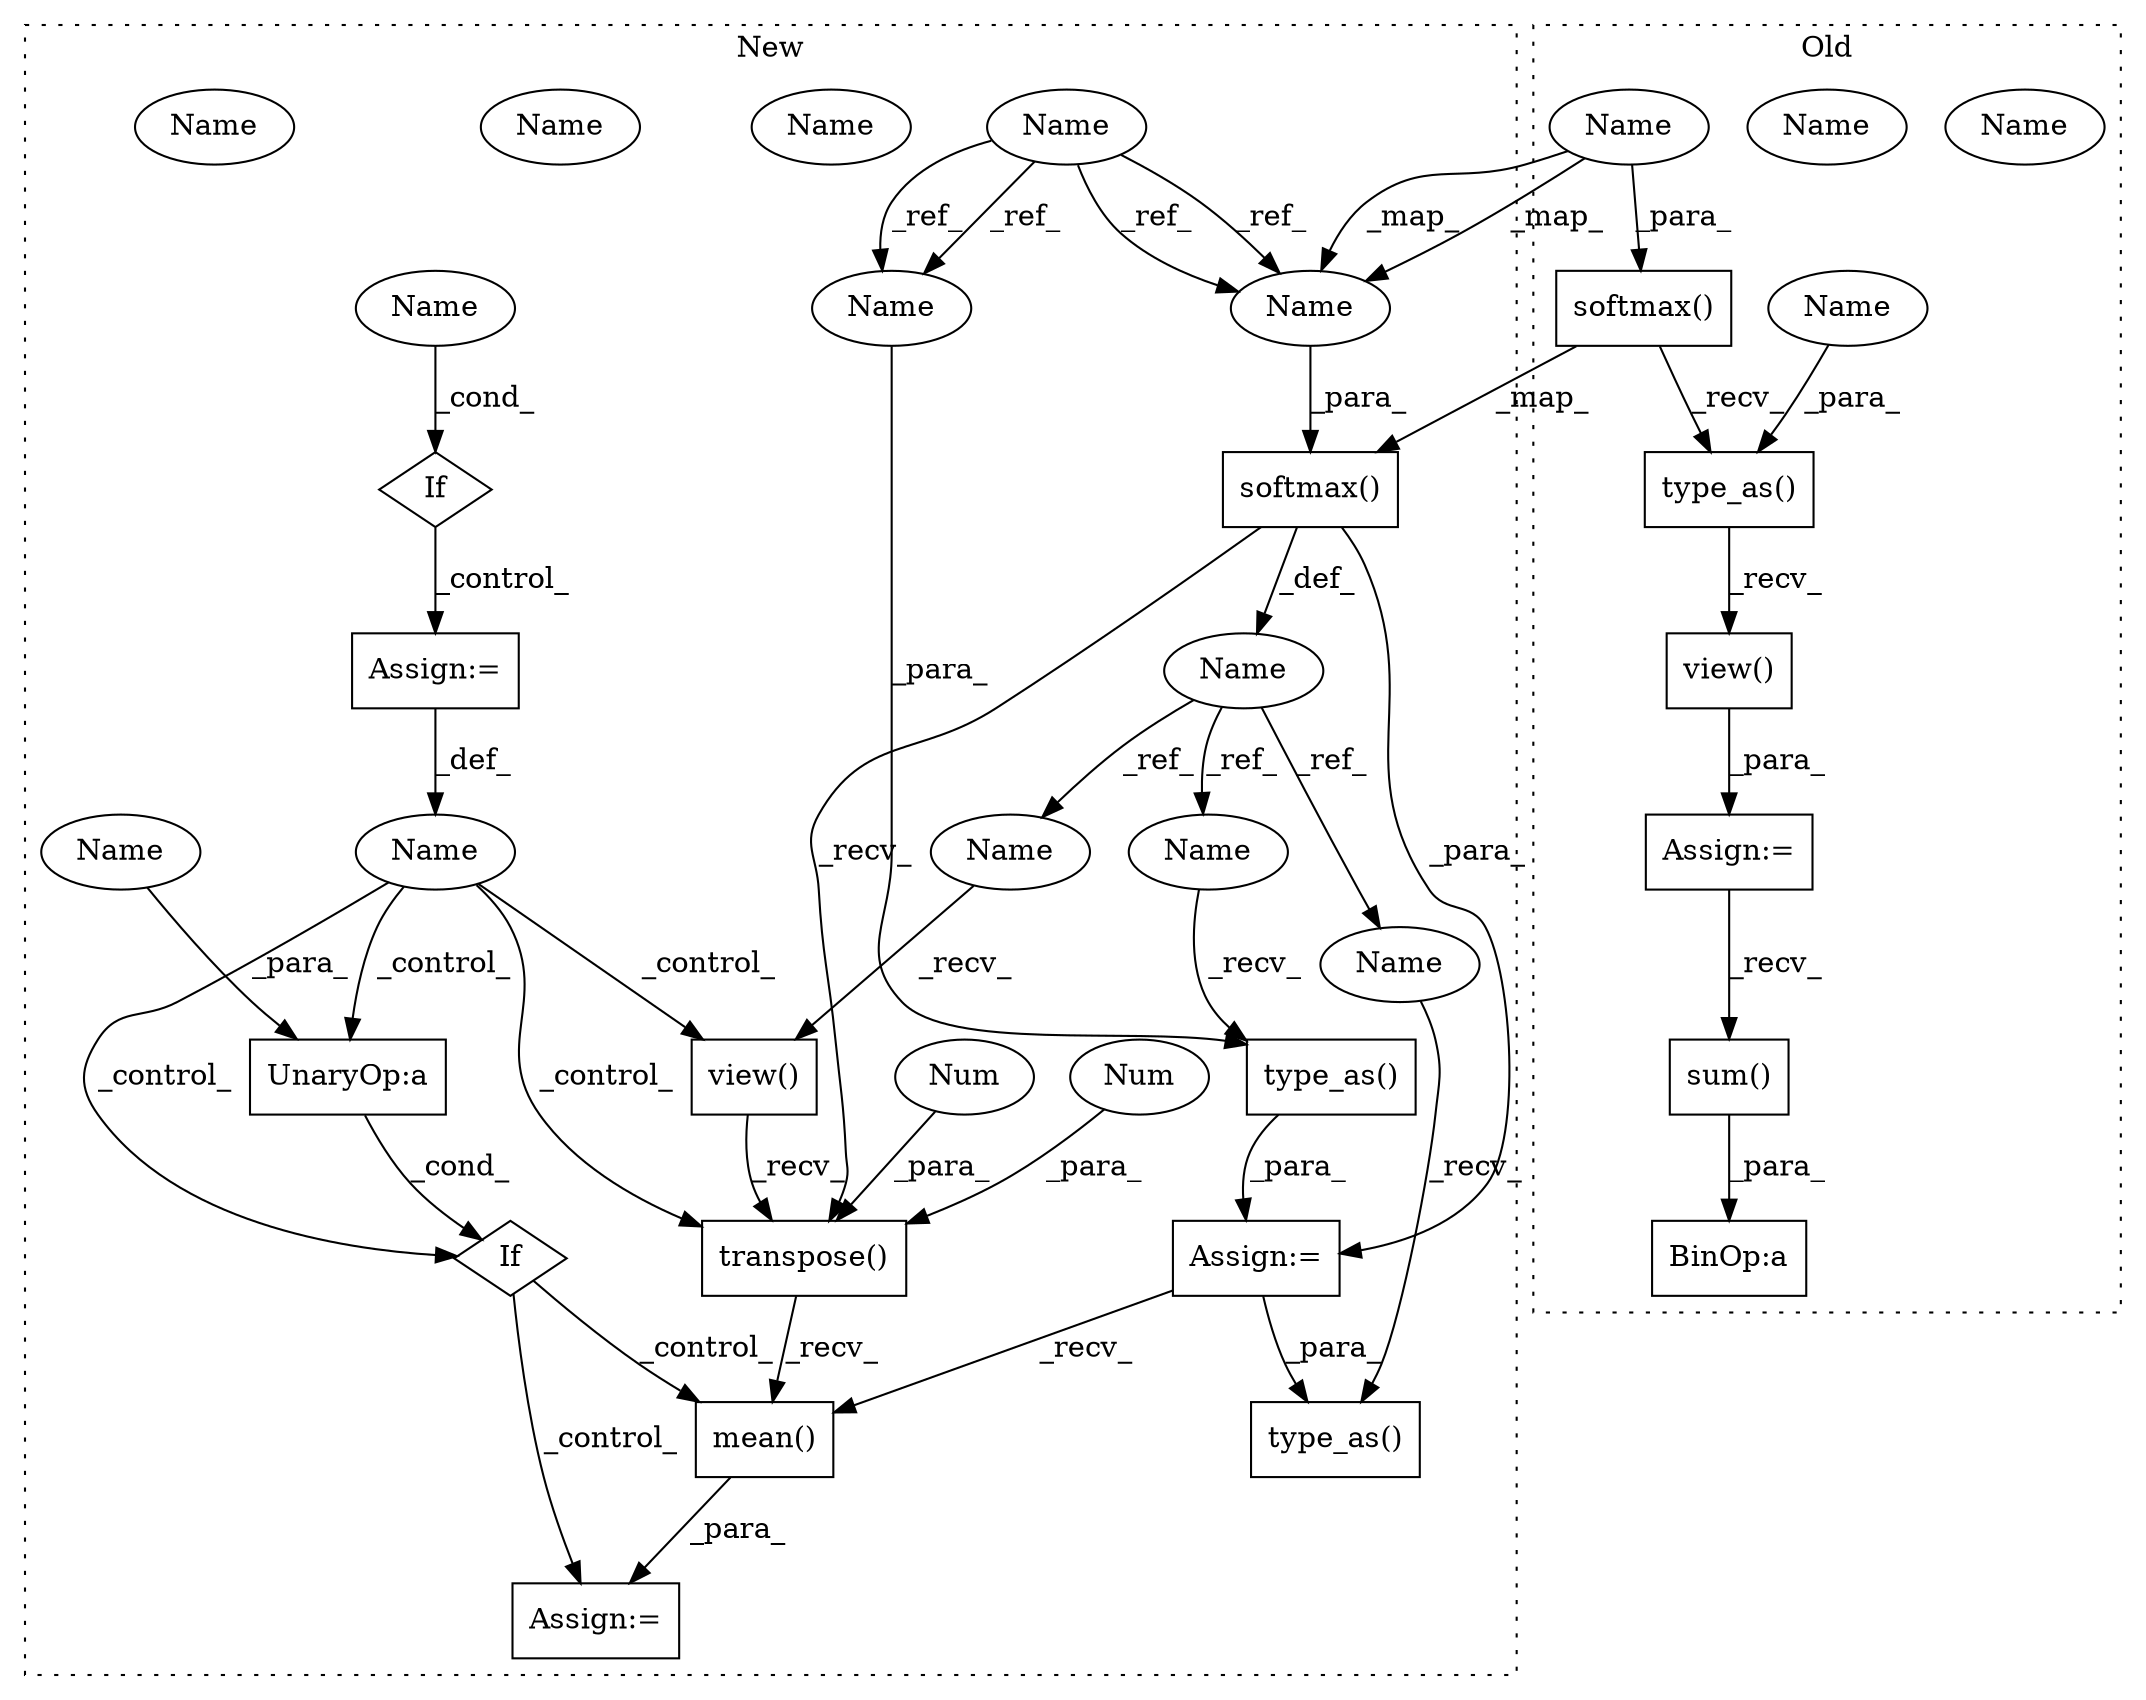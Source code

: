 digraph G {
subgraph cluster0 {
1 [label="sum()" a="75" s="12329" l="23" shape="box"];
5 [label="BinOp:a" a="82" s="12352" l="3" shape="box"];
7 [label="softmax()" a="75" s="11417,11456" l="27,47" shape="box"];
10 [label="type_as()" a="75" s="11417,11524" l="95,1" shape="box"];
14 [label="view()" a="75" s="12245,12300" l="18,1" shape="box"];
24 [label="Assign:=" a="68" s="12242" l="3" shape="box"];
27 [label="Name" a="87" s="11444" l="12" shape="ellipse"];
28 [label="Name" a="87" s="11512" l="12" shape="ellipse"];
33 [label="Name" a="87" s="11444" l="12" shape="ellipse"];
34 [label="Name" a="87" s="11512" l="12" shape="ellipse"];
label = "Old";
style="dotted";
}
subgraph cluster1 {
2 [label="mean()" a="75" s="13203" l="24" shape="box"];
3 [label="Assign:=" a="68" s="13200" l="3" shape="box"];
4 [label="If" a="96" s="13091,13115" l="3,73" shape="diamond"];
6 [label="softmax()" a="75" s="12180,12206" l="14,37" shape="box"];
8 [label="UnaryOp:a" a="61" s="13094" l="21" shape="box"];
9 [label="Name" a="87" s="12014" l="12" shape="ellipse"];
11 [label="type_as()" a="75" s="12339,12378" l="27,1" shape="box"];
12 [label="view()" a="75" s="13000,13061" l="24,1" shape="box"];
13 [label="type_as()" a="75" s="12267,12306" l="27,1" shape="box"];
15 [label="Assign:=" a="68" s="4631" l="3" shape="box"];
16 [label="If" a="96" s="4585,4605" l="3,14" shape="diamond"];
17 [label="Name" a="87" s="4588" l="17" shape="ellipse"];
18 [label="Name" a="87" s="4619" l="12" shape="ellipse"];
19 [label="Name" a="87" s="12159" l="18" shape="ellipse"];
20 [label="transpose()" a="75" s="13000,13077" l="73,1" shape="box"];
21 [label="Num" a="76" s="13076" l="1" shape="ellipse"];
22 [label="Num" a="76" s="13073" l="1" shape="ellipse"];
23 [label="Assign:=" a="68" s="12264" l="3" shape="box"];
25 [label="Name" a="87" s="4588" l="17" shape="ellipse"];
26 [label="Name" a="87" s="13098" l="17" shape="ellipse"];
29 [label="Name" a="87" s="12194" l="12" shape="ellipse"];
30 [label="Name" a="87" s="12294" l="12" shape="ellipse"];
31 [label="Name" a="87" s="12194" l="12" shape="ellipse"];
32 [label="Name" a="87" s="12294" l="12" shape="ellipse"];
35 [label="Name" a="87" s="12339" l="18" shape="ellipse"];
36 [label="Name" a="87" s="12267" l="18" shape="ellipse"];
37 [label="Name" a="87" s="13000" l="18" shape="ellipse"];
label = "New";
style="dotted";
}
1 -> 5 [label="_para_"];
2 -> 3 [label="_para_"];
4 -> 3 [label="_control_"];
4 -> 2 [label="_control_"];
6 -> 20 [label="_recv_"];
6 -> 23 [label="_para_"];
6 -> 19 [label="_def_"];
7 -> 6 [label="_map_"];
7 -> 10 [label="_recv_"];
8 -> 4 [label="_cond_"];
9 -> 31 [label="_ref_"];
9 -> 32 [label="_ref_"];
9 -> 32 [label="_ref_"];
9 -> 31 [label="_ref_"];
10 -> 14 [label="_recv_"];
12 -> 20 [label="_recv_"];
13 -> 23 [label="_para_"];
14 -> 24 [label="_para_"];
15 -> 18 [label="_def_"];
16 -> 15 [label="_control_"];
18 -> 4 [label="_control_"];
18 -> 12 [label="_control_"];
18 -> 20 [label="_control_"];
18 -> 8 [label="_control_"];
19 -> 35 [label="_ref_"];
19 -> 37 [label="_ref_"];
19 -> 36 [label="_ref_"];
20 -> 2 [label="_recv_"];
21 -> 20 [label="_para_"];
22 -> 20 [label="_para_"];
23 -> 11 [label="_para_"];
23 -> 2 [label="_recv_"];
24 -> 1 [label="_recv_"];
25 -> 16 [label="_cond_"];
26 -> 8 [label="_para_"];
31 -> 6 [label="_para_"];
32 -> 13 [label="_para_"];
33 -> 31 [label="_map_"];
33 -> 31 [label="_map_"];
33 -> 7 [label="_para_"];
34 -> 10 [label="_para_"];
35 -> 11 [label="_recv_"];
36 -> 13 [label="_recv_"];
37 -> 12 [label="_recv_"];
}
